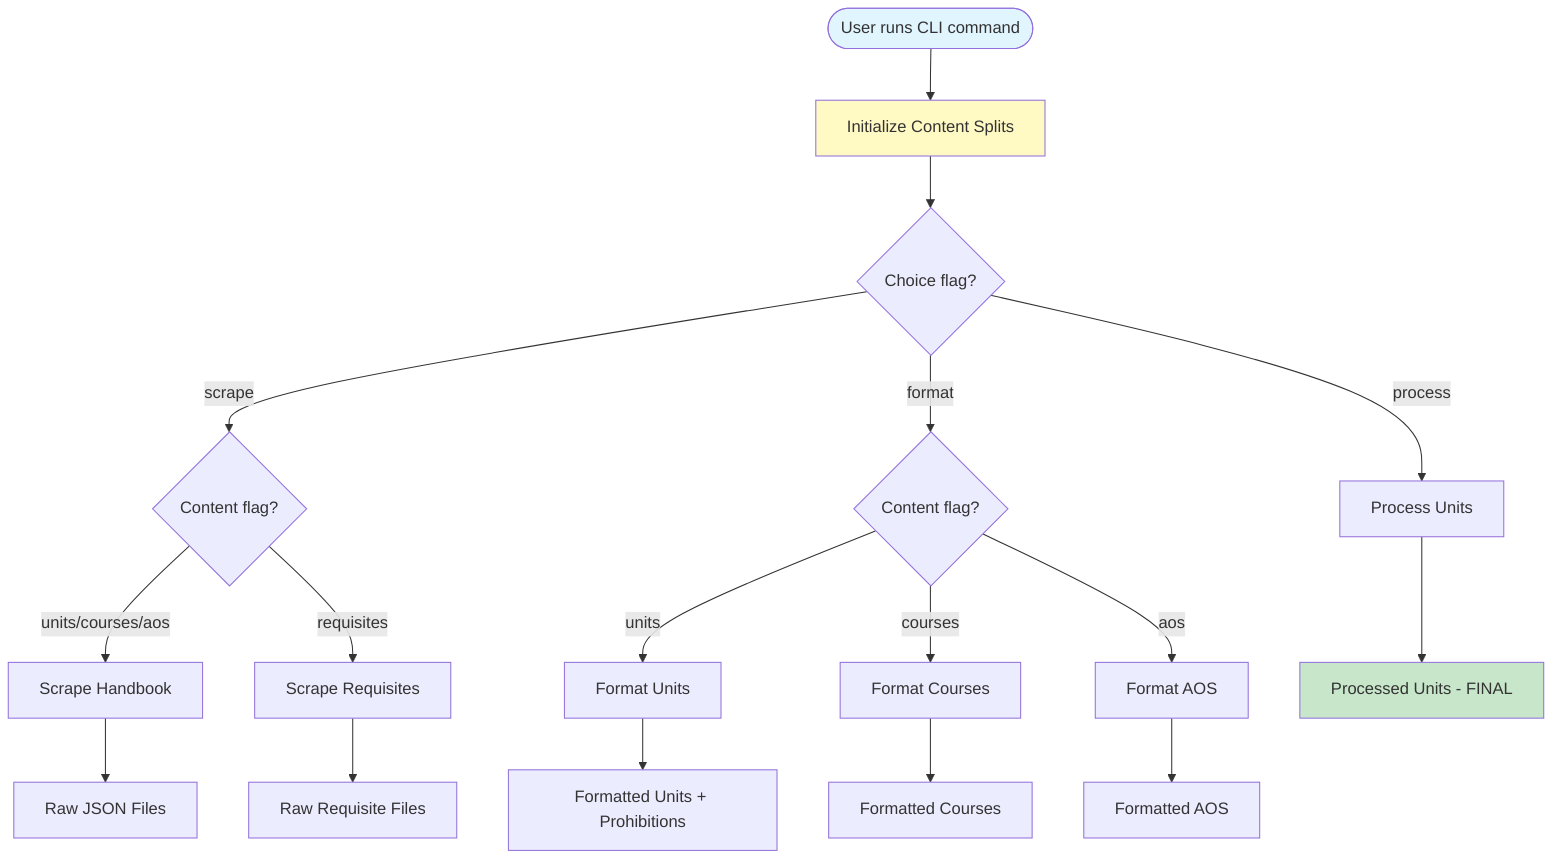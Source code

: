 graph TB
    START([User runs CLI command]) --> INIT[Initialize Content Splits]

    INIT --> CHOICE{Choice flag?}

    CHOICE -->|scrape| SCRAPE_CHOICE{Content flag?}
    CHOICE -->|format| FORMAT_CHOICE{Content flag?}
    CHOICE -->|process| PROCESS[Process Units]

    SCRAPE_CHOICE -->|units/courses/aos| SCRAPE_HANDBOOK[Scrape Handbook]
    SCRAPE_CHOICE -->|requisites| SCRAPE_REQ[Scrape Requisites]

    FORMAT_CHOICE -->|units| FORMAT_UNITS[Format Units]
    FORMAT_CHOICE -->|courses| FORMAT_COURSES[Format Courses]
    FORMAT_CHOICE -->|aos| FORMAT_AOS[Format AOS]

    SCRAPE_HANDBOOK --> OUTPUT1[Raw JSON Files]
    SCRAPE_REQ --> OUTPUT2[Raw Requisite Files]
    FORMAT_UNITS --> OUTPUT3[Formatted Units + Prohibitions]
    FORMAT_COURSES --> OUTPUT4[Formatted Courses]
    FORMAT_AOS --> OUTPUT5[Formatted AOS]
    PROCESS --> OUTPUT6[Processed Units - FINAL]

    style START fill:#e1f5ff
    style OUTPUT6 fill:#c8e6c9
    style INIT fill:#fff9c4